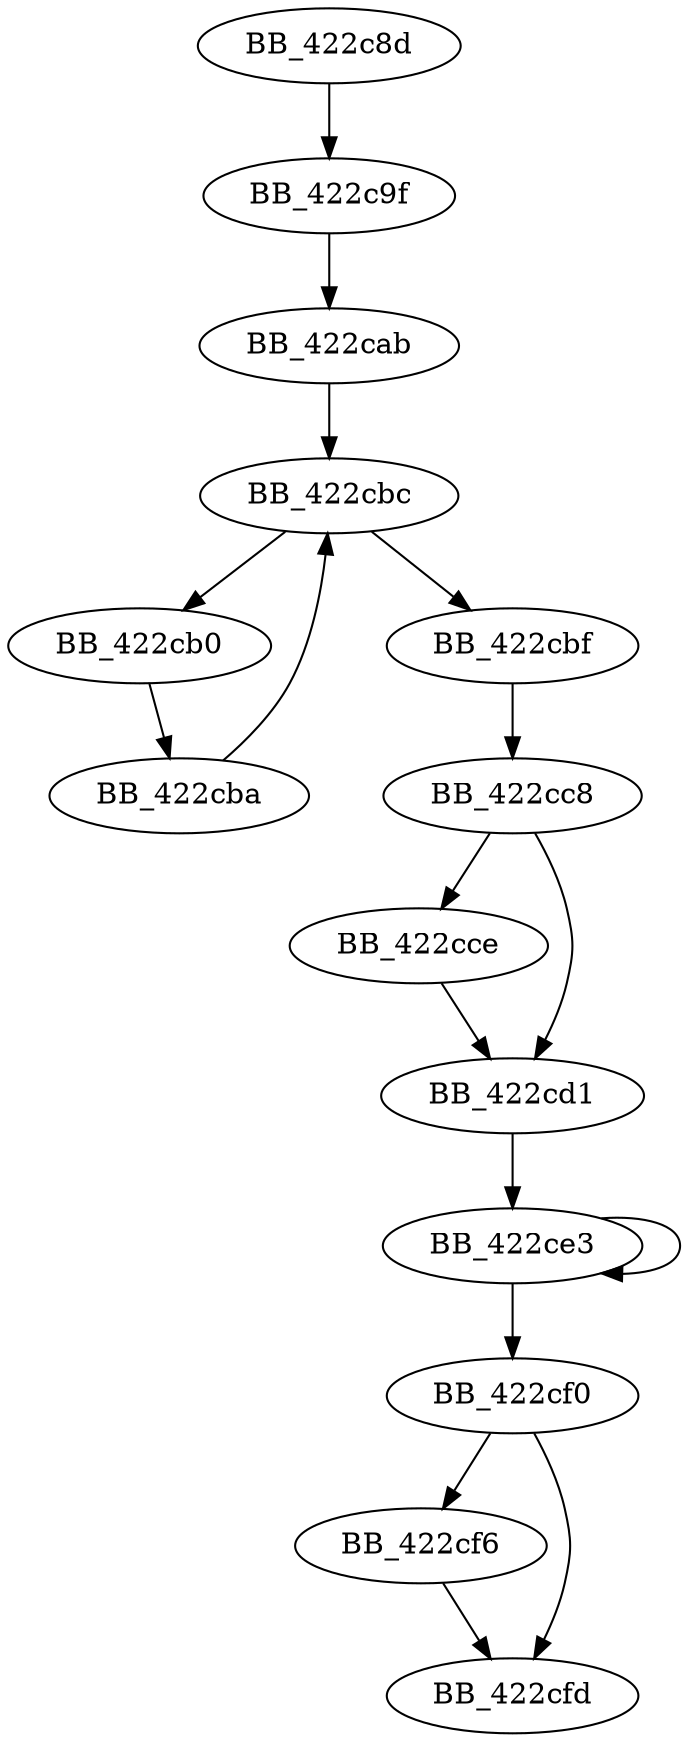 DiGraph __forcdecpt_l{
BB_422c8d->BB_422c9f
BB_422c9f->BB_422cab
BB_422cab->BB_422cbc
BB_422cb0->BB_422cba
BB_422cba->BB_422cbc
BB_422cbc->BB_422cb0
BB_422cbc->BB_422cbf
BB_422cbf->BB_422cc8
BB_422cc8->BB_422cce
BB_422cc8->BB_422cd1
BB_422cce->BB_422cd1
BB_422cd1->BB_422ce3
BB_422ce3->BB_422ce3
BB_422ce3->BB_422cf0
BB_422cf0->BB_422cf6
BB_422cf0->BB_422cfd
BB_422cf6->BB_422cfd
}
